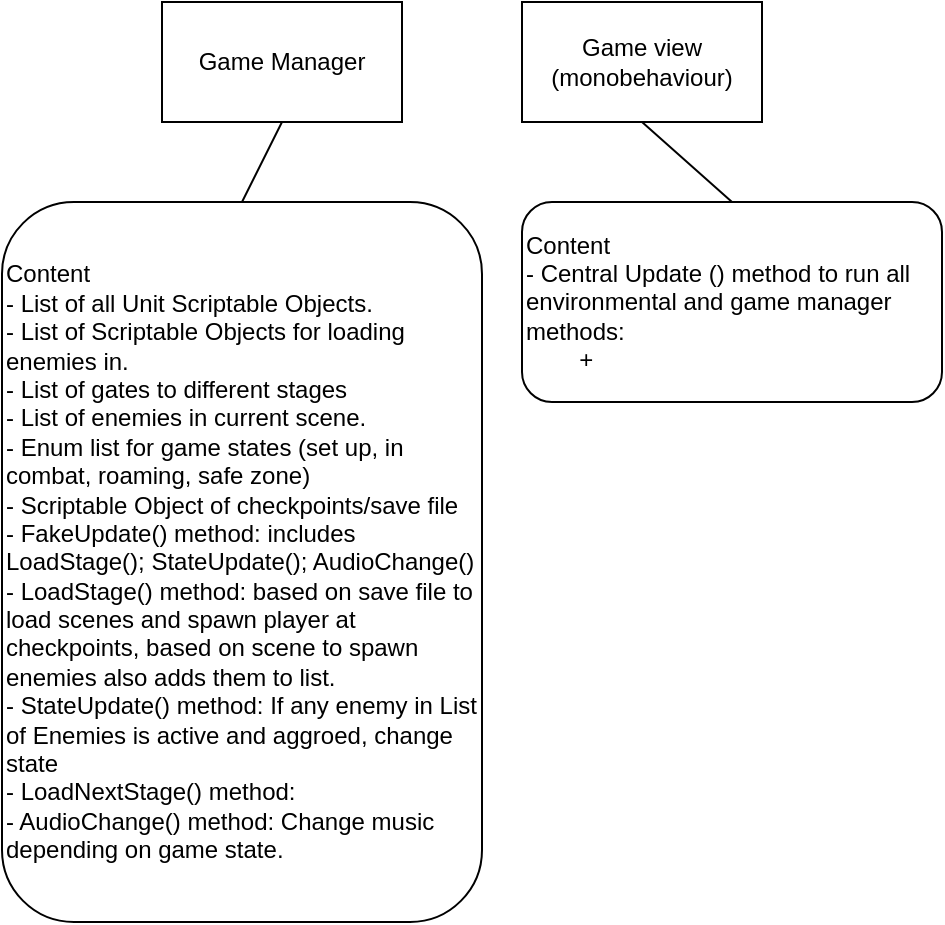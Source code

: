 <mxfile version="24.6.4" type="github">
  <diagram name="Page-1" id="mTxW90itcaq0r1PfPk89">
    <mxGraphModel dx="1009" dy="581" grid="1" gridSize="10" guides="1" tooltips="1" connect="1" arrows="1" fold="1" page="1" pageScale="1" pageWidth="850" pageHeight="1100" math="0" shadow="0">
      <root>
        <mxCell id="0" />
        <mxCell id="1" parent="0" />
        <mxCell id="rR1IcOJ0TdtoFGJN7YsJ-1" value="Game Manager" style="rounded=0;whiteSpace=wrap;html=1;" vertex="1" parent="1">
          <mxGeometry x="80" y="110" width="120" height="60" as="geometry" />
        </mxCell>
        <mxCell id="rR1IcOJ0TdtoFGJN7YsJ-4" value="Content&lt;div&gt;- List of all Unit Scriptable Objects.&lt;/div&gt;&lt;div&gt;- List of Scriptable Objects for loading enemies in.&lt;/div&gt;&lt;div&gt;- List of gates to different stages&lt;/div&gt;&lt;div&gt;- List of enemies in current scene.&lt;br&gt;&lt;/div&gt;&lt;div&gt;- Enum list for game states (set up, in combat, roaming, safe zone)&lt;/div&gt;&lt;div&gt;- Scriptable Object of checkpoints/save file&lt;/div&gt;&lt;div&gt;- FakeUpdate() method: includes LoadStage(); StateUpdate(); AudioChange()&lt;/div&gt;&lt;div&gt;- LoadStage() method: based on save file to load scenes and spawn player at checkpoints, based on scene to spawn enemies also adds them to list.&lt;/div&gt;&lt;div&gt;- StateUpdate() method: If any enemy in List of Enemies is active and aggroed, change state&lt;/div&gt;&lt;div&gt;- LoadNextStage() method:&amp;nbsp;&lt;/div&gt;&lt;div&gt;- AudioChange() method: Change music depending on game state.&lt;/div&gt;" style="rounded=1;whiteSpace=wrap;html=1;align=left;" vertex="1" parent="1">
          <mxGeometry y="210" width="240" height="360" as="geometry" />
        </mxCell>
        <mxCell id="rR1IcOJ0TdtoFGJN7YsJ-5" value="" style="endArrow=none;html=1;rounded=0;exitX=0.5;exitY=0;exitDx=0;exitDy=0;entryX=0.5;entryY=1;entryDx=0;entryDy=0;" edge="1" parent="1" source="rR1IcOJ0TdtoFGJN7YsJ-4" target="rR1IcOJ0TdtoFGJN7YsJ-1">
          <mxGeometry width="50" height="50" relative="1" as="geometry">
            <mxPoint x="400" y="330" as="sourcePoint" />
            <mxPoint x="450" y="280" as="targetPoint" />
          </mxGeometry>
        </mxCell>
        <mxCell id="rR1IcOJ0TdtoFGJN7YsJ-6" value="Game view (monobehaviour)" style="rounded=0;whiteSpace=wrap;html=1;" vertex="1" parent="1">
          <mxGeometry x="260" y="110" width="120" height="60" as="geometry" />
        </mxCell>
        <mxCell id="rR1IcOJ0TdtoFGJN7YsJ-7" value="Content&lt;div&gt;- Central Update () method to run all environmental and game manager methods:&lt;/div&gt;&lt;div&gt;&lt;span style=&quot;white-space: pre;&quot;&gt;&#x9;&lt;/span&gt;+&amp;nbsp;&lt;br&gt;&lt;/div&gt;" style="rounded=1;whiteSpace=wrap;html=1;align=left;" vertex="1" parent="1">
          <mxGeometry x="260" y="210" width="210" height="100" as="geometry" />
        </mxCell>
        <mxCell id="rR1IcOJ0TdtoFGJN7YsJ-8" value="" style="endArrow=none;html=1;rounded=0;exitX=0.5;exitY=1;exitDx=0;exitDy=0;entryX=0.5;entryY=0;entryDx=0;entryDy=0;" edge="1" parent="1" source="rR1IcOJ0TdtoFGJN7YsJ-6" target="rR1IcOJ0TdtoFGJN7YsJ-7">
          <mxGeometry width="50" height="50" relative="1" as="geometry">
            <mxPoint x="150" y="220" as="sourcePoint" />
            <mxPoint x="150" y="180" as="targetPoint" />
          </mxGeometry>
        </mxCell>
      </root>
    </mxGraphModel>
  </diagram>
</mxfile>
